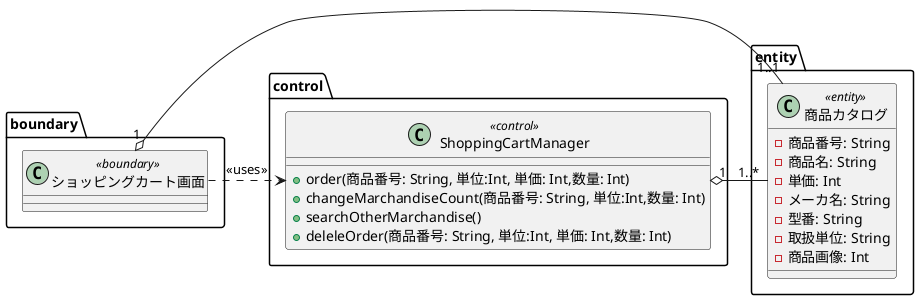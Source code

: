 @startuml07_ShoppingCart.png 
package boundary {
  class "ショッピングカート画面" as ShoppingCartUI<<boundary>>  {
  } 
}
package control { 
  class ShoppingCartManager<<control>> {
    +order(商品番号: String, 単位:Int, 単価: Int,数量: Int) 
    +changeMarchandiseCount(商品番号: String, 単位:Int,数量: Int)
    +searchOtherMarchandise()
    +deleleOrder(商品番号: String, 単位:Int, 単価: Int,数量: Int)
  } 
}


package "entity" {
  class "商品カタログ" as MarchandiseCatalog<<entity>> {
    -商品番号: String
    -商品名: String
    -単価: Int
    -メーカ名: String
    -型番: String
    -取扱単位: String
    -商品画像: Int
  }
} 
  
ShoppingCartUI .right.> ShoppingCartManager: <<uses>> 
ShoppingCartUI"1" o-right-"1..1" MarchandiseCatalog
ShoppingCartManager"1" o-right-"1..*" MarchandiseCatalog
@enduml